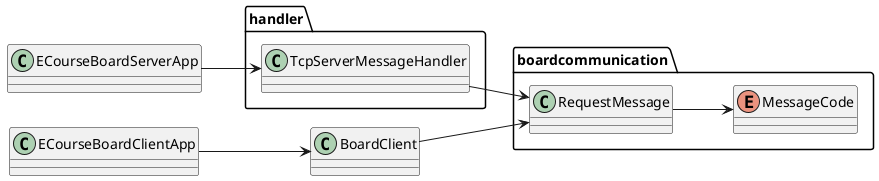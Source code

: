 @startuml

left to right direction


class ECourseBoardServerApp {}

package handler {

    class TcpServerMessageHandler {}
}

class ECourseBoardClientApp {}

class BoardClient {}

package boardcommunication {

    class RequestMessage {}

    enum MessageCode {}
}

ECourseBoardClientApp --> BoardClient
ECourseBoardServerApp --> TcpServerMessageHandler
TcpServerMessageHandler --> RequestMessage
BoardClient --> RequestMessage
RequestMessage --> MessageCode


@enduml